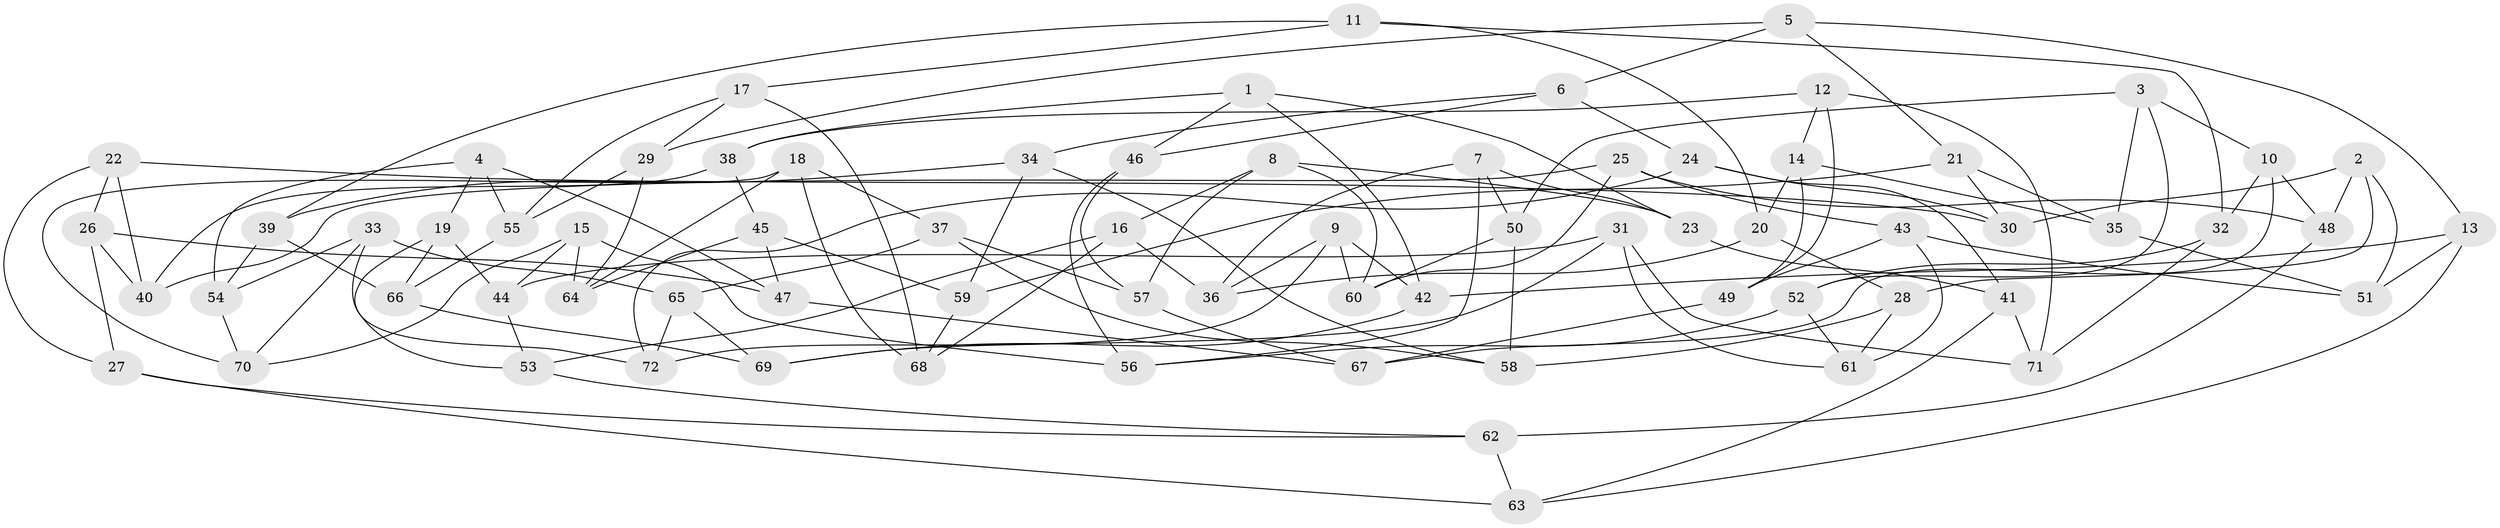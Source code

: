 // Generated by graph-tools (version 1.1) at 2025/03/03/09/25 03:03:03]
// undirected, 72 vertices, 144 edges
graph export_dot {
graph [start="1"]
  node [color=gray90,style=filled];
  1;
  2;
  3;
  4;
  5;
  6;
  7;
  8;
  9;
  10;
  11;
  12;
  13;
  14;
  15;
  16;
  17;
  18;
  19;
  20;
  21;
  22;
  23;
  24;
  25;
  26;
  27;
  28;
  29;
  30;
  31;
  32;
  33;
  34;
  35;
  36;
  37;
  38;
  39;
  40;
  41;
  42;
  43;
  44;
  45;
  46;
  47;
  48;
  49;
  50;
  51;
  52;
  53;
  54;
  55;
  56;
  57;
  58;
  59;
  60;
  61;
  62;
  63;
  64;
  65;
  66;
  67;
  68;
  69;
  70;
  71;
  72;
  1 -- 46;
  1 -- 42;
  1 -- 38;
  1 -- 23;
  2 -- 28;
  2 -- 30;
  2 -- 51;
  2 -- 48;
  3 -- 52;
  3 -- 35;
  3 -- 50;
  3 -- 10;
  4 -- 47;
  4 -- 55;
  4 -- 19;
  4 -- 54;
  5 -- 6;
  5 -- 21;
  5 -- 29;
  5 -- 13;
  6 -- 46;
  6 -- 24;
  6 -- 34;
  7 -- 23;
  7 -- 56;
  7 -- 50;
  7 -- 36;
  8 -- 23;
  8 -- 57;
  8 -- 16;
  8 -- 60;
  9 -- 36;
  9 -- 42;
  9 -- 72;
  9 -- 60;
  10 -- 32;
  10 -- 67;
  10 -- 48;
  11 -- 39;
  11 -- 17;
  11 -- 32;
  11 -- 20;
  12 -- 71;
  12 -- 14;
  12 -- 49;
  12 -- 38;
  13 -- 63;
  13 -- 42;
  13 -- 51;
  14 -- 20;
  14 -- 35;
  14 -- 49;
  15 -- 56;
  15 -- 64;
  15 -- 44;
  15 -- 70;
  16 -- 36;
  16 -- 53;
  16 -- 68;
  17 -- 68;
  17 -- 55;
  17 -- 29;
  18 -- 70;
  18 -- 68;
  18 -- 64;
  18 -- 37;
  19 -- 53;
  19 -- 66;
  19 -- 44;
  20 -- 28;
  20 -- 36;
  21 -- 30;
  21 -- 59;
  21 -- 35;
  22 -- 40;
  22 -- 30;
  22 -- 26;
  22 -- 27;
  23 -- 41;
  24 -- 30;
  24 -- 41;
  24 -- 72;
  25 -- 43;
  25 -- 60;
  25 -- 40;
  25 -- 48;
  26 -- 27;
  26 -- 40;
  26 -- 47;
  27 -- 63;
  27 -- 62;
  28 -- 61;
  28 -- 58;
  29 -- 64;
  29 -- 55;
  31 -- 44;
  31 -- 61;
  31 -- 69;
  31 -- 71;
  32 -- 71;
  32 -- 52;
  33 -- 65;
  33 -- 54;
  33 -- 72;
  33 -- 70;
  34 -- 58;
  34 -- 39;
  34 -- 59;
  35 -- 51;
  37 -- 57;
  37 -- 58;
  37 -- 65;
  38 -- 45;
  38 -- 40;
  39 -- 66;
  39 -- 54;
  41 -- 71;
  41 -- 63;
  42 -- 69;
  43 -- 51;
  43 -- 61;
  43 -- 49;
  44 -- 53;
  45 -- 47;
  45 -- 64;
  45 -- 59;
  46 -- 57;
  46 -- 56;
  47 -- 67;
  48 -- 62;
  49 -- 67;
  50 -- 60;
  50 -- 58;
  52 -- 56;
  52 -- 61;
  53 -- 62;
  54 -- 70;
  55 -- 66;
  57 -- 67;
  59 -- 68;
  62 -- 63;
  65 -- 69;
  65 -- 72;
  66 -- 69;
}
